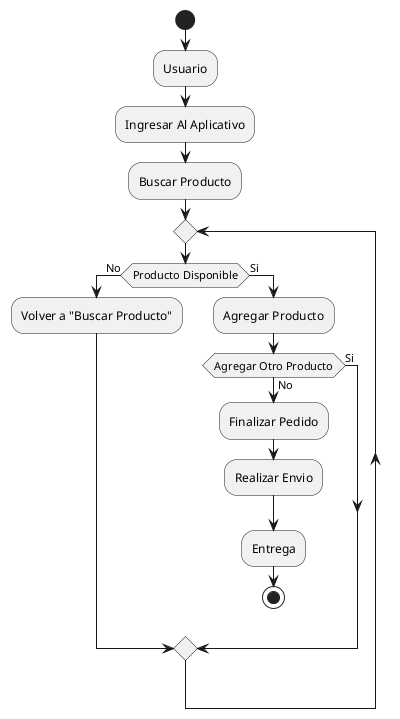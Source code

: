 @startuml tienda-web
start

:Usuario;
:Ingresar Al Aplicativo;
:Buscar Producto;
    repeat
    if (Producto Disponible) then (No)
        :Volver a "Buscar Producto";
    else (Si)
    :Agregar Producto;
    if (Agregar Otro Producto) then (Si)
    else(No)
:Finalizar Pedido;
:Realizar Envio;
:Entrega;

stop
@enduml